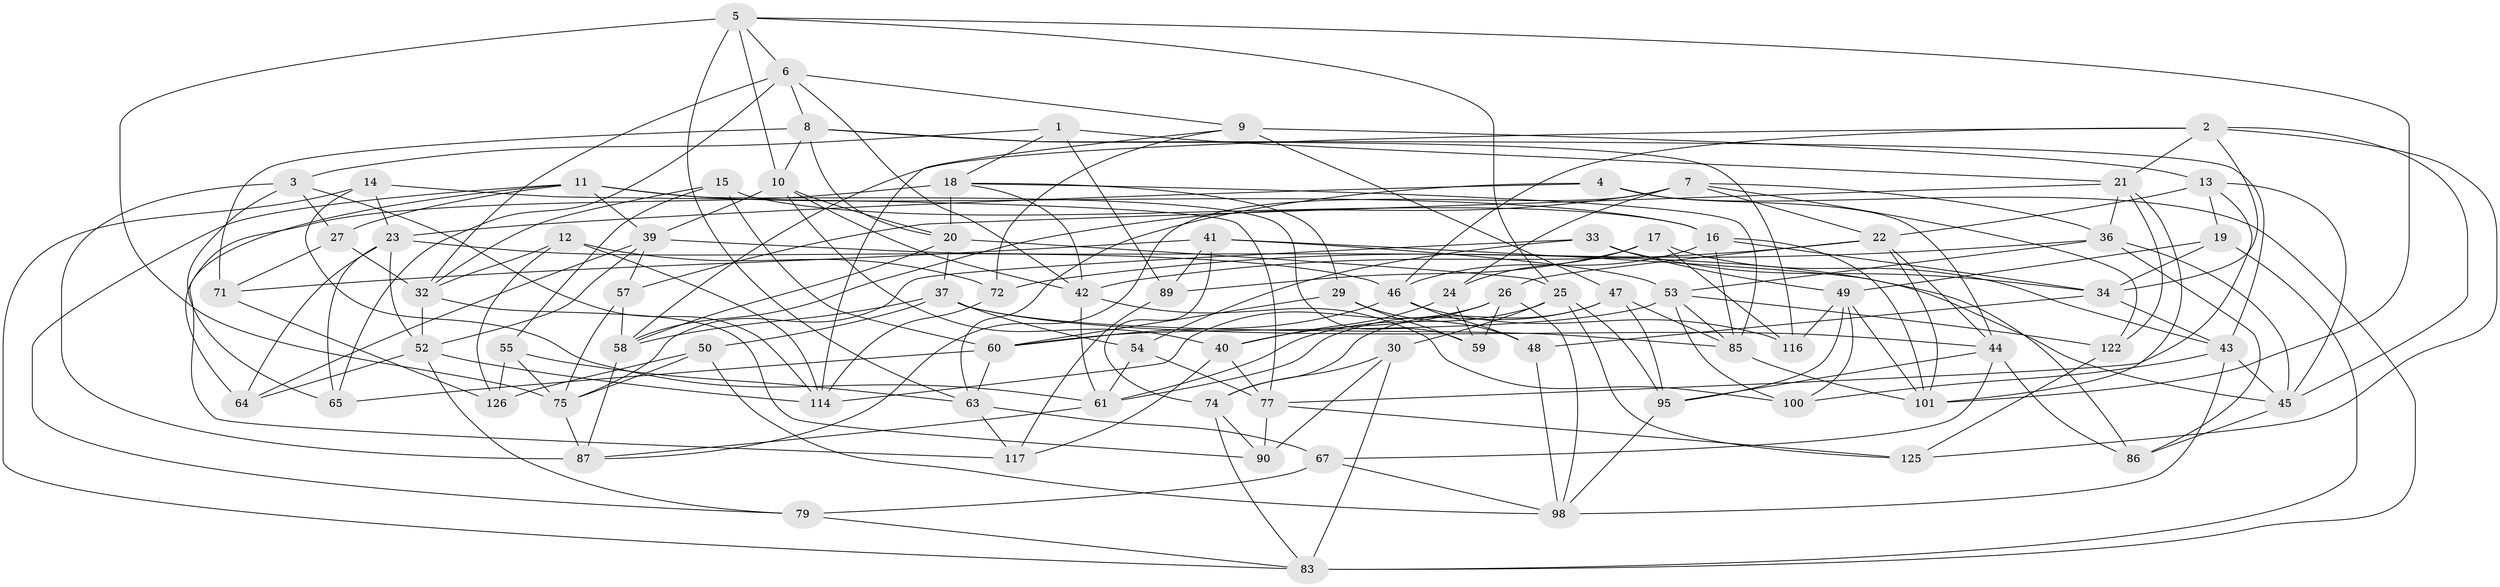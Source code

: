 // original degree distribution, {4: 1.0}
// Generated by graph-tools (version 1.1) at 2025/11/02/27/25 16:11:49]
// undirected, 81 vertices, 205 edges
graph export_dot {
graph [start="1"]
  node [color=gray90,style=filled];
  1;
  2 [super="+112"];
  3 [super="+35"];
  4;
  5 [super="+68"];
  6 [super="+106"];
  7 [super="+28"];
  8 [super="+51"];
  9 [super="+82"];
  10 [super="+110"];
  11 [super="+128"];
  12;
  13 [super="+62"];
  14;
  15;
  16 [super="+127"];
  17;
  18 [super="+31"];
  19;
  20 [super="+91"];
  21 [super="+38"];
  22 [super="+94"];
  23 [super="+99"];
  24;
  25 [super="+66"];
  26 [super="+56"];
  27;
  29;
  30;
  32 [super="+80"];
  33;
  34 [super="+73"];
  36 [super="+129"];
  37 [super="+88"];
  39 [super="+70"];
  40 [super="+113"];
  41 [super="+124"];
  42 [super="+81"];
  43 [super="+69"];
  44 [super="+103"];
  45 [super="+78"];
  46 [super="+119"];
  47 [super="+76"];
  48;
  49 [super="+105"];
  50;
  52 [super="+115"];
  53 [super="+104"];
  54;
  55;
  57;
  58 [super="+123"];
  59;
  60 [super="+97"];
  61 [super="+96"];
  63 [super="+84"];
  64;
  65;
  67;
  71;
  72;
  74 [super="+108"];
  75 [super="+102"];
  77 [super="+109"];
  79;
  83 [super="+93"];
  85 [super="+92"];
  86;
  87 [super="+107"];
  89;
  90;
  95 [super="+111"];
  98 [super="+120"];
  100;
  101 [super="+118"];
  114 [super="+121"];
  116;
  117;
  122;
  125;
  126;
  1 -- 89;
  1 -- 21;
  1 -- 3;
  1 -- 18;
  2 -- 125;
  2 -- 45;
  2 -- 21;
  2 -- 58;
  2 -- 34;
  2 -- 46;
  3 -- 114;
  3 -- 27;
  3 -- 87 [weight=2];
  3 -- 65;
  4 -- 44;
  4 -- 83;
  4 -- 23;
  4 -- 63;
  5 -- 63;
  5 -- 101;
  5 -- 25;
  5 -- 75;
  5 -- 6;
  5 -- 10;
  6 -- 8;
  6 -- 32;
  6 -- 65;
  6 -- 9;
  6 -- 42;
  7 -- 122;
  7 -- 24;
  7 -- 87;
  7 -- 36;
  7 -- 58;
  7 -- 22;
  8 -- 20;
  8 -- 10;
  8 -- 43;
  8 -- 116;
  8 -- 71;
  9 -- 47;
  9 -- 114;
  9 -- 72;
  9 -- 13 [weight=2];
  10 -- 39;
  10 -- 40;
  10 -- 20;
  10 -- 42;
  11 -- 39;
  11 -- 27;
  11 -- 59;
  11 -- 64;
  11 -- 16;
  11 -- 79;
  12 -- 72;
  12 -- 126;
  12 -- 32;
  12 -- 114;
  13 -- 77;
  13 -- 19;
  13 -- 45;
  13 -- 22;
  14 -- 61;
  14 -- 83;
  14 -- 23;
  14 -- 77;
  15 -- 55;
  15 -- 16;
  15 -- 60;
  15 -- 32;
  16 -- 34;
  16 -- 46;
  16 -- 85;
  16 -- 101;
  17 -- 116;
  17 -- 43;
  17 -- 24;
  17 -- 89;
  18 -- 117;
  18 -- 29;
  18 -- 20;
  18 -- 42;
  18 -- 85;
  19 -- 83;
  19 -- 34;
  19 -- 49;
  20 -- 37;
  20 -- 58;
  20 -- 25;
  21 -- 101;
  21 -- 36;
  21 -- 57;
  21 -- 122;
  22 -- 26;
  22 -- 44;
  22 -- 101;
  22 -- 42;
  23 -- 64;
  23 -- 52;
  23 -- 65;
  23 -- 46;
  24 -- 59;
  24 -- 40;
  25 -- 30;
  25 -- 61;
  25 -- 125;
  25 -- 95;
  26 -- 40 [weight=2];
  26 -- 59;
  26 -- 98;
  26 -- 114;
  27 -- 71;
  27 -- 32;
  29 -- 48;
  29 -- 59;
  29 -- 60;
  30 -- 74;
  30 -- 90;
  30 -- 83;
  32 -- 52;
  32 -- 90;
  33 -- 54;
  33 -- 75;
  33 -- 49;
  33 -- 34;
  34 -- 48;
  34 -- 43;
  36 -- 72;
  36 -- 86;
  36 -- 45;
  36 -- 53;
  37 -- 54;
  37 -- 50;
  37 -- 44;
  37 -- 85;
  37 -- 58;
  39 -- 57;
  39 -- 64;
  39 -- 45;
  39 -- 52;
  40 -- 117;
  40 -- 77;
  41 -- 71;
  41 -- 89;
  41 -- 74 [weight=2];
  41 -- 86;
  41 -- 53;
  42 -- 100;
  42 -- 61;
  43 -- 98;
  43 -- 100;
  43 -- 45;
  44 -- 67;
  44 -- 86;
  44 -- 95;
  45 -- 86;
  46 -- 60;
  46 -- 48;
  46 -- 116;
  47 -- 95 [weight=2];
  47 -- 74;
  47 -- 85;
  47 -- 61;
  48 -- 98;
  49 -- 95;
  49 -- 100;
  49 -- 116;
  49 -- 101;
  50 -- 126;
  50 -- 98;
  50 -- 75;
  52 -- 79;
  52 -- 64;
  52 -- 114;
  53 -- 85;
  53 -- 100;
  53 -- 122;
  53 -- 60;
  54 -- 77;
  54 -- 61;
  55 -- 126;
  55 -- 75;
  55 -- 63;
  57 -- 58;
  57 -- 75;
  58 -- 87;
  60 -- 63;
  60 -- 65;
  61 -- 87;
  63 -- 117;
  63 -- 67;
  67 -- 79;
  67 -- 98;
  71 -- 126;
  72 -- 114;
  74 -- 90;
  74 -- 83;
  75 -- 87;
  77 -- 90;
  77 -- 125;
  79 -- 83;
  85 -- 101;
  89 -- 117;
  95 -- 98;
  122 -- 125;
}
